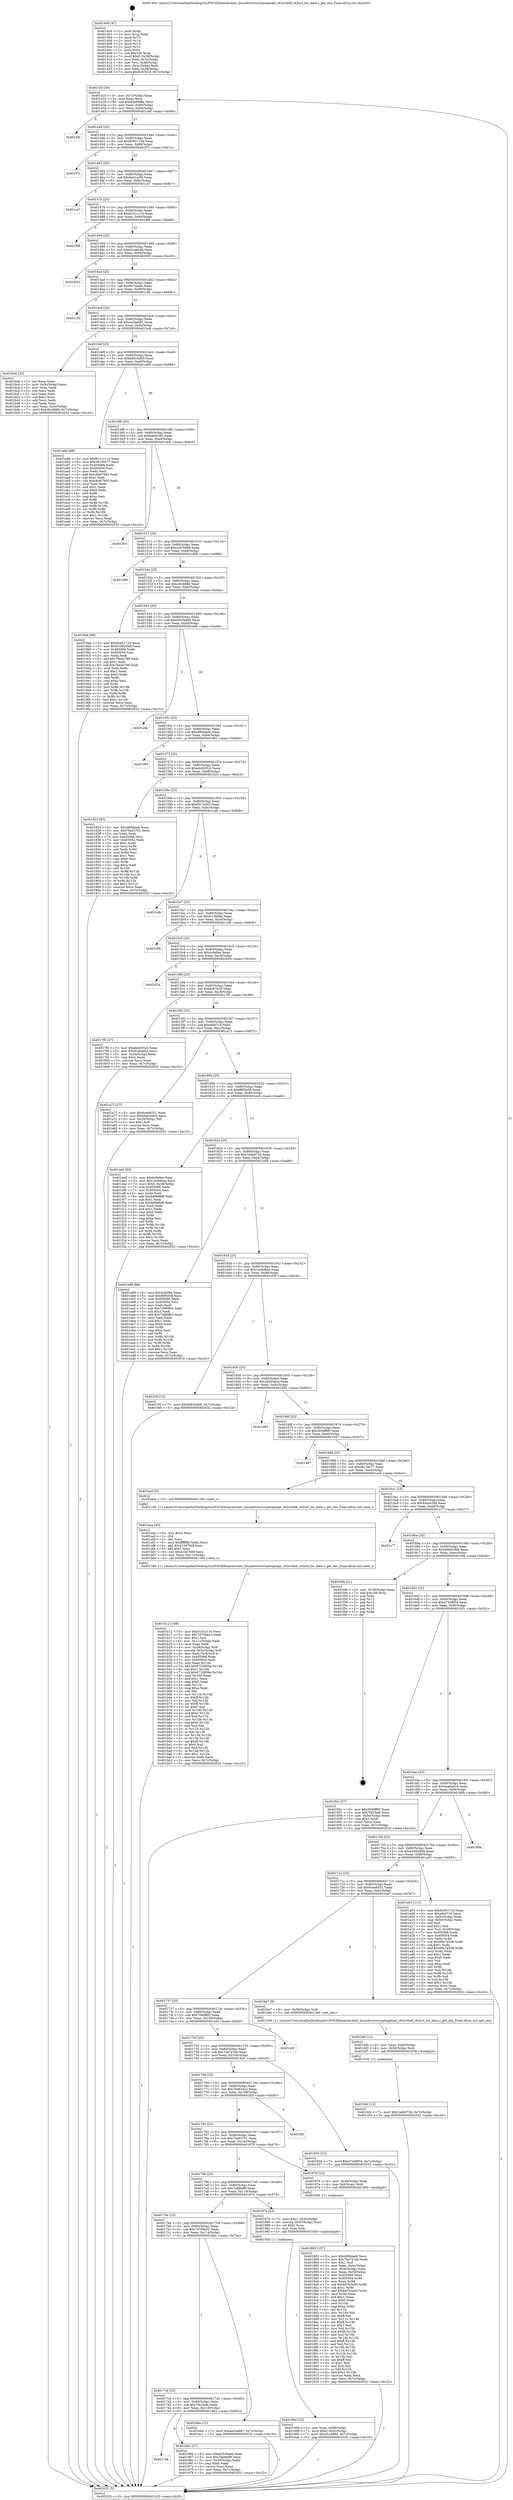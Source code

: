 digraph "0x401400" {
  label = "0x401400 (/mnt/c/Users/mathe/Desktop/tcc/POCII/binaries/extr_linuxdriverscryptoqatqat_c62xvfadf_c62xvf_hw_data.c_get_sku_Final-ollvm.out::main(0))"
  labelloc = "t"
  node[shape=record]

  Entry [label="",width=0.3,height=0.3,shape=circle,fillcolor=black,style=filled]
  "0x40142f" [label="{
     0x40142f [26]\l
     | [instrs]\l
     &nbsp;&nbsp;0x40142f \<+3\>: mov -0x7c(%rbp),%eax\l
     &nbsp;&nbsp;0x401432 \<+2\>: mov %eax,%ecx\l
     &nbsp;&nbsp;0x401434 \<+6\>: sub $0x82e9bf8a,%ecx\l
     &nbsp;&nbsp;0x40143a \<+3\>: mov %eax,-0x80(%rbp)\l
     &nbsp;&nbsp;0x40143d \<+6\>: mov %ecx,-0x84(%rbp)\l
     &nbsp;&nbsp;0x401443 \<+6\>: je 0000000000401d4f \<main+0x94f\>\l
  }"]
  "0x401d4f" [label="{
     0x401d4f\l
  }", style=dashed]
  "0x401449" [label="{
     0x401449 [25]\l
     | [instrs]\l
     &nbsp;&nbsp;0x401449 \<+5\>: jmp 000000000040144e \<main+0x4e\>\l
     &nbsp;&nbsp;0x40144e \<+3\>: mov -0x80(%rbp),%eax\l
     &nbsp;&nbsp;0x401451 \<+5\>: sub $0x8c951724,%eax\l
     &nbsp;&nbsp;0x401456 \<+6\>: mov %eax,-0x88(%rbp)\l
     &nbsp;&nbsp;0x40145c \<+6\>: je 0000000000401f7c \<main+0xb7c\>\l
  }"]
  Exit [label="",width=0.3,height=0.3,shape=circle,fillcolor=black,style=filled,peripheries=2]
  "0x401f7c" [label="{
     0x401f7c\l
  }", style=dashed]
  "0x401462" [label="{
     0x401462 [25]\l
     | [instrs]\l
     &nbsp;&nbsp;0x401462 \<+5\>: jmp 0000000000401467 \<main+0x67\>\l
     &nbsp;&nbsp;0x401467 \<+3\>: mov -0x80(%rbp),%eax\l
     &nbsp;&nbsp;0x40146a \<+5\>: sub $0x8eb1a3f4,%eax\l
     &nbsp;&nbsp;0x40146f \<+6\>: mov %eax,-0x8c(%rbp)\l
     &nbsp;&nbsp;0x401475 \<+6\>: je 0000000000401ce7 \<main+0x8e7\>\l
  }"]
  "0x401bfc" [label="{
     0x401bfc [12]\l
     | [instrs]\l
     &nbsp;&nbsp;0x401bfc \<+7\>: movl $0x1bdb972b,-0x7c(%rbp)\l
     &nbsp;&nbsp;0x401c03 \<+5\>: jmp 0000000000402032 \<main+0xc32\>\l
  }"]
  "0x401ce7" [label="{
     0x401ce7\l
  }", style=dashed]
  "0x40147b" [label="{
     0x40147b [25]\l
     | [instrs]\l
     &nbsp;&nbsp;0x40147b \<+5\>: jmp 0000000000401480 \<main+0x80\>\l
     &nbsp;&nbsp;0x401480 \<+3\>: mov -0x80(%rbp),%eax\l
     &nbsp;&nbsp;0x401483 \<+5\>: sub $0x9151c110,%eax\l
     &nbsp;&nbsp;0x401488 \<+6\>: mov %eax,-0x90(%rbp)\l
     &nbsp;&nbsp;0x40148e \<+6\>: je 0000000000401f88 \<main+0xb88\>\l
  }"]
  "0x401bf0" [label="{
     0x401bf0 [12]\l
     | [instrs]\l
     &nbsp;&nbsp;0x401bf0 \<+3\>: mov %eax,-0x60(%rbp)\l
     &nbsp;&nbsp;0x401bf3 \<+4\>: mov -0x58(%rbp),%rdi\l
     &nbsp;&nbsp;0x401bf7 \<+5\>: call 0000000000401030 \<free@plt\>\l
     | [calls]\l
     &nbsp;&nbsp;0x401030 \{1\} (unknown)\l
  }"]
  "0x401f88" [label="{
     0x401f88\l
  }", style=dashed]
  "0x401494" [label="{
     0x401494 [25]\l
     | [instrs]\l
     &nbsp;&nbsp;0x401494 \<+5\>: jmp 0000000000401499 \<main+0x99\>\l
     &nbsp;&nbsp;0x401499 \<+3\>: mov -0x80(%rbp),%eax\l
     &nbsp;&nbsp;0x40149c \<+5\>: sub $0x92cdabdd,%eax\l
     &nbsp;&nbsp;0x4014a1 \<+6\>: mov %eax,-0x94(%rbp)\l
     &nbsp;&nbsp;0x4014a7 \<+6\>: je 0000000000402003 \<main+0xc03\>\l
  }"]
  "0x401b12" [label="{
     0x401b12 [168]\l
     | [instrs]\l
     &nbsp;&nbsp;0x401b12 \<+5\>: mov $0x9151c110,%ecx\l
     &nbsp;&nbsp;0x401b17 \<+5\>: mov $0x7d709a22,%edx\l
     &nbsp;&nbsp;0x401b1c \<+3\>: mov $0x1,%sil\l
     &nbsp;&nbsp;0x401b1f \<+6\>: mov -0x11c(%rbp),%edi\l
     &nbsp;&nbsp;0x401b25 \<+3\>: imul %eax,%edi\l
     &nbsp;&nbsp;0x401b28 \<+4\>: mov -0x58(%rbp),%r8\l
     &nbsp;&nbsp;0x401b2c \<+4\>: movslq -0x5c(%rbp),%r9\l
     &nbsp;&nbsp;0x401b30 \<+4\>: mov %edi,(%r8,%r9,4)\l
     &nbsp;&nbsp;0x401b34 \<+7\>: mov 0x405068,%eax\l
     &nbsp;&nbsp;0x401b3b \<+7\>: mov 0x405054,%edi\l
     &nbsp;&nbsp;0x401b42 \<+3\>: mov %eax,%r10d\l
     &nbsp;&nbsp;0x401b45 \<+7\>: add $0x6720959a,%r10d\l
     &nbsp;&nbsp;0x401b4c \<+4\>: sub $0x1,%r10d\l
     &nbsp;&nbsp;0x401b50 \<+7\>: sub $0x6720959a,%r10d\l
     &nbsp;&nbsp;0x401b57 \<+4\>: imul %r10d,%eax\l
     &nbsp;&nbsp;0x401b5b \<+3\>: and $0x1,%eax\l
     &nbsp;&nbsp;0x401b5e \<+3\>: cmp $0x0,%eax\l
     &nbsp;&nbsp;0x401b61 \<+4\>: sete %r11b\l
     &nbsp;&nbsp;0x401b65 \<+3\>: cmp $0xa,%edi\l
     &nbsp;&nbsp;0x401b68 \<+3\>: setl %bl\l
     &nbsp;&nbsp;0x401b6b \<+3\>: mov %r11b,%r14b\l
     &nbsp;&nbsp;0x401b6e \<+4\>: xor $0xff,%r14b\l
     &nbsp;&nbsp;0x401b72 \<+3\>: mov %bl,%r15b\l
     &nbsp;&nbsp;0x401b75 \<+4\>: xor $0xff,%r15b\l
     &nbsp;&nbsp;0x401b79 \<+4\>: xor $0x0,%sil\l
     &nbsp;&nbsp;0x401b7d \<+3\>: mov %r14b,%r12b\l
     &nbsp;&nbsp;0x401b80 \<+4\>: and $0x0,%r12b\l
     &nbsp;&nbsp;0x401b84 \<+3\>: and %sil,%r11b\l
     &nbsp;&nbsp;0x401b87 \<+3\>: mov %r15b,%r13b\l
     &nbsp;&nbsp;0x401b8a \<+4\>: and $0x0,%r13b\l
     &nbsp;&nbsp;0x401b8e \<+3\>: and %sil,%bl\l
     &nbsp;&nbsp;0x401b91 \<+3\>: or %r11b,%r12b\l
     &nbsp;&nbsp;0x401b94 \<+3\>: or %bl,%r13b\l
     &nbsp;&nbsp;0x401b97 \<+3\>: xor %r13b,%r12b\l
     &nbsp;&nbsp;0x401b9a \<+3\>: or %r15b,%r14b\l
     &nbsp;&nbsp;0x401b9d \<+4\>: xor $0xff,%r14b\l
     &nbsp;&nbsp;0x401ba1 \<+4\>: or $0x0,%sil\l
     &nbsp;&nbsp;0x401ba5 \<+3\>: and %sil,%r14b\l
     &nbsp;&nbsp;0x401ba8 \<+3\>: or %r14b,%r12b\l
     &nbsp;&nbsp;0x401bab \<+4\>: test $0x1,%r12b\l
     &nbsp;&nbsp;0x401baf \<+3\>: cmovne %edx,%ecx\l
     &nbsp;&nbsp;0x401bb2 \<+3\>: mov %ecx,-0x7c(%rbp)\l
     &nbsp;&nbsp;0x401bb5 \<+5\>: jmp 0000000000402032 \<main+0xc32\>\l
  }"]
  "0x402003" [label="{
     0x402003\l
  }", style=dashed]
  "0x4014ad" [label="{
     0x4014ad [25]\l
     | [instrs]\l
     &nbsp;&nbsp;0x4014ad \<+5\>: jmp 00000000004014b2 \<main+0xb2\>\l
     &nbsp;&nbsp;0x4014b2 \<+3\>: mov -0x80(%rbp),%eax\l
     &nbsp;&nbsp;0x4014b5 \<+5\>: sub $0x9c7ceadc,%eax\l
     &nbsp;&nbsp;0x4014ba \<+6\>: mov %eax,-0x98(%rbp)\l
     &nbsp;&nbsp;0x4014c0 \<+6\>: je 0000000000401c5b \<main+0x85b\>\l
  }"]
  "0x401aea" [label="{
     0x401aea [40]\l
     | [instrs]\l
     &nbsp;&nbsp;0x401aea \<+5\>: mov $0x2,%ecx\l
     &nbsp;&nbsp;0x401aef \<+1\>: cltd\l
     &nbsp;&nbsp;0x401af0 \<+2\>: idiv %ecx\l
     &nbsp;&nbsp;0x401af2 \<+6\>: imul $0xfffffffe,%edx,%ecx\l
     &nbsp;&nbsp;0x401af8 \<+6\>: add $0x410d7b0f,%ecx\l
     &nbsp;&nbsp;0x401afe \<+3\>: add $0x1,%ecx\l
     &nbsp;&nbsp;0x401b01 \<+6\>: sub $0x410d7b0f,%ecx\l
     &nbsp;&nbsp;0x401b07 \<+6\>: mov %ecx,-0x11c(%rbp)\l
     &nbsp;&nbsp;0x401b0d \<+5\>: call 0000000000401160 \<next_i\>\l
     | [calls]\l
     &nbsp;&nbsp;0x401160 \{1\} (/mnt/c/Users/mathe/Desktop/tcc/POCII/binaries/extr_linuxdriverscryptoqatqat_c62xvfadf_c62xvf_hw_data.c_get_sku_Final-ollvm.out::next_i)\l
  }"]
  "0x401c5b" [label="{
     0x401c5b\l
  }", style=dashed]
  "0x4014c6" [label="{
     0x4014c6 [25]\l
     | [instrs]\l
     &nbsp;&nbsp;0x4014c6 \<+5\>: jmp 00000000004014cb \<main+0xcb\>\l
     &nbsp;&nbsp;0x4014cb \<+3\>: mov -0x80(%rbp),%eax\l
     &nbsp;&nbsp;0x4014ce \<+5\>: sub $0xaa2ea681,%eax\l
     &nbsp;&nbsp;0x4014d3 \<+6\>: mov %eax,-0x9c(%rbp)\l
     &nbsp;&nbsp;0x4014d9 \<+6\>: je 0000000000401bc6 \<main+0x7c6\>\l
  }"]
  "0x401994" [label="{
     0x401994 [23]\l
     | [instrs]\l
     &nbsp;&nbsp;0x401994 \<+4\>: mov %rax,-0x58(%rbp)\l
     &nbsp;&nbsp;0x401998 \<+7\>: movl $0x0,-0x5c(%rbp)\l
     &nbsp;&nbsp;0x40199f \<+7\>: movl $0xcfcc488d,-0x7c(%rbp)\l
     &nbsp;&nbsp;0x4019a6 \<+5\>: jmp 0000000000402032 \<main+0xc32\>\l
  }"]
  "0x401bc6" [label="{
     0x401bc6 [33]\l
     | [instrs]\l
     &nbsp;&nbsp;0x401bc6 \<+2\>: xor %eax,%eax\l
     &nbsp;&nbsp;0x401bc8 \<+3\>: mov -0x5c(%rbp),%ecx\l
     &nbsp;&nbsp;0x401bcb \<+2\>: mov %eax,%edx\l
     &nbsp;&nbsp;0x401bcd \<+2\>: sub %ecx,%edx\l
     &nbsp;&nbsp;0x401bcf \<+2\>: mov %eax,%ecx\l
     &nbsp;&nbsp;0x401bd1 \<+3\>: sub $0x1,%ecx\l
     &nbsp;&nbsp;0x401bd4 \<+2\>: add %ecx,%edx\l
     &nbsp;&nbsp;0x401bd6 \<+2\>: sub %edx,%eax\l
     &nbsp;&nbsp;0x401bd8 \<+3\>: mov %eax,-0x5c(%rbp)\l
     &nbsp;&nbsp;0x401bdb \<+7\>: movl $0xcfcc488d,-0x7c(%rbp)\l
     &nbsp;&nbsp;0x401be2 \<+5\>: jmp 0000000000402032 \<main+0xc32\>\l
  }"]
  "0x4014df" [label="{
     0x4014df [25]\l
     | [instrs]\l
     &nbsp;&nbsp;0x4014df \<+5\>: jmp 00000000004014e4 \<main+0xe4\>\l
     &nbsp;&nbsp;0x4014e4 \<+3\>: mov -0x80(%rbp),%eax\l
     &nbsp;&nbsp;0x4014e7 \<+5\>: sub $0xb6d16d03,%eax\l
     &nbsp;&nbsp;0x4014ec \<+6\>: mov %eax,-0xa0(%rbp)\l
     &nbsp;&nbsp;0x4014f2 \<+6\>: je 0000000000401a8d \<main+0x68d\>\l
  }"]
  "0x4017e6" [label="{
     0x4017e6\l
  }", style=dashed]
  "0x401a8d" [label="{
     0x401a8d [88]\l
     | [instrs]\l
     &nbsp;&nbsp;0x401a8d \<+5\>: mov $0x9151c110,%eax\l
     &nbsp;&nbsp;0x401a92 \<+5\>: mov $0x36156c77,%ecx\l
     &nbsp;&nbsp;0x401a97 \<+7\>: mov 0x405068,%edx\l
     &nbsp;&nbsp;0x401a9e \<+7\>: mov 0x405054,%esi\l
     &nbsp;&nbsp;0x401aa5 \<+2\>: mov %edx,%edi\l
     &nbsp;&nbsp;0x401aa7 \<+6\>: add $0xc6467683,%edi\l
     &nbsp;&nbsp;0x401aad \<+3\>: sub $0x1,%edi\l
     &nbsp;&nbsp;0x401ab0 \<+6\>: sub $0xc6467683,%edi\l
     &nbsp;&nbsp;0x401ab6 \<+3\>: imul %edi,%edx\l
     &nbsp;&nbsp;0x401ab9 \<+3\>: and $0x1,%edx\l
     &nbsp;&nbsp;0x401abc \<+3\>: cmp $0x0,%edx\l
     &nbsp;&nbsp;0x401abf \<+4\>: sete %r8b\l
     &nbsp;&nbsp;0x401ac3 \<+3\>: cmp $0xa,%esi\l
     &nbsp;&nbsp;0x401ac6 \<+4\>: setl %r9b\l
     &nbsp;&nbsp;0x401aca \<+3\>: mov %r8b,%r10b\l
     &nbsp;&nbsp;0x401acd \<+3\>: and %r9b,%r10b\l
     &nbsp;&nbsp;0x401ad0 \<+3\>: xor %r9b,%r8b\l
     &nbsp;&nbsp;0x401ad3 \<+3\>: or %r8b,%r10b\l
     &nbsp;&nbsp;0x401ad6 \<+4\>: test $0x1,%r10b\l
     &nbsp;&nbsp;0x401ada \<+3\>: cmovne %ecx,%eax\l
     &nbsp;&nbsp;0x401add \<+3\>: mov %eax,-0x7c(%rbp)\l
     &nbsp;&nbsp;0x401ae0 \<+5\>: jmp 0000000000402032 \<main+0xc32\>\l
  }"]
  "0x4014f8" [label="{
     0x4014f8 [25]\l
     | [instrs]\l
     &nbsp;&nbsp;0x4014f8 \<+5\>: jmp 00000000004014fd \<main+0xfd\>\l
     &nbsp;&nbsp;0x4014fd \<+3\>: mov -0x80(%rbp),%eax\l
     &nbsp;&nbsp;0x401500 \<+5\>: sub $0xba05c3f2,%eax\l
     &nbsp;&nbsp;0x401505 \<+6\>: mov %eax,-0xa4(%rbp)\l
     &nbsp;&nbsp;0x40150b \<+6\>: je 0000000000401dc0 \<main+0x9c0\>\l
  }"]
  "0x401962" [label="{
     0x401962 [27]\l
     | [instrs]\l
     &nbsp;&nbsp;0x401962 \<+5\>: mov $0xd3539a9d,%eax\l
     &nbsp;&nbsp;0x401967 \<+5\>: mov $0x7bfdbdf9,%ecx\l
     &nbsp;&nbsp;0x40196c \<+3\>: mov -0x30(%rbp),%edx\l
     &nbsp;&nbsp;0x40196f \<+3\>: cmp $0x0,%edx\l
     &nbsp;&nbsp;0x401972 \<+3\>: cmove %ecx,%eax\l
     &nbsp;&nbsp;0x401975 \<+3\>: mov %eax,-0x7c(%rbp)\l
     &nbsp;&nbsp;0x401978 \<+5\>: jmp 0000000000402032 \<main+0xc32\>\l
  }"]
  "0x401dc0" [label="{
     0x401dc0\l
  }", style=dashed]
  "0x401511" [label="{
     0x401511 [25]\l
     | [instrs]\l
     &nbsp;&nbsp;0x401511 \<+5\>: jmp 0000000000401516 \<main+0x116\>\l
     &nbsp;&nbsp;0x401516 \<+3\>: mov -0x80(%rbp),%eax\l
     &nbsp;&nbsp;0x401519 \<+5\>: sub $0xccd7b0b9,%eax\l
     &nbsp;&nbsp;0x40151e \<+6\>: mov %eax,-0xa8(%rbp)\l
     &nbsp;&nbsp;0x401524 \<+6\>: je 0000000000401d68 \<main+0x968\>\l
  }"]
  "0x4017cd" [label="{
     0x4017cd [25]\l
     | [instrs]\l
     &nbsp;&nbsp;0x4017cd \<+5\>: jmp 00000000004017d2 \<main+0x3d2\>\l
     &nbsp;&nbsp;0x4017d2 \<+3\>: mov -0x80(%rbp),%eax\l
     &nbsp;&nbsp;0x4017d5 \<+5\>: sub $0x7f423afe,%eax\l
     &nbsp;&nbsp;0x4017da \<+6\>: mov %eax,-0x118(%rbp)\l
     &nbsp;&nbsp;0x4017e0 \<+6\>: je 0000000000401962 \<main+0x562\>\l
  }"]
  "0x401d68" [label="{
     0x401d68\l
  }", style=dashed]
  "0x40152a" [label="{
     0x40152a [25]\l
     | [instrs]\l
     &nbsp;&nbsp;0x40152a \<+5\>: jmp 000000000040152f \<main+0x12f\>\l
     &nbsp;&nbsp;0x40152f \<+3\>: mov -0x80(%rbp),%eax\l
     &nbsp;&nbsp;0x401532 \<+5\>: sub $0xcfcc488d,%eax\l
     &nbsp;&nbsp;0x401537 \<+6\>: mov %eax,-0xac(%rbp)\l
     &nbsp;&nbsp;0x40153d \<+6\>: je 00000000004019ab \<main+0x5ab\>\l
  }"]
  "0x401bba" [label="{
     0x401bba [12]\l
     | [instrs]\l
     &nbsp;&nbsp;0x401bba \<+7\>: movl $0xaa2ea681,-0x7c(%rbp)\l
     &nbsp;&nbsp;0x401bc1 \<+5\>: jmp 0000000000402032 \<main+0xc32\>\l
  }"]
  "0x4019ab" [label="{
     0x4019ab [88]\l
     | [instrs]\l
     &nbsp;&nbsp;0x4019ab \<+5\>: mov $0x8c951724,%eax\l
     &nbsp;&nbsp;0x4019b0 \<+5\>: mov $0x61992949,%ecx\l
     &nbsp;&nbsp;0x4019b5 \<+7\>: mov 0x405068,%edx\l
     &nbsp;&nbsp;0x4019bc \<+7\>: mov 0x405054,%esi\l
     &nbsp;&nbsp;0x4019c3 \<+2\>: mov %edx,%edi\l
     &nbsp;&nbsp;0x4019c5 \<+6\>: add $0x78eab788,%edi\l
     &nbsp;&nbsp;0x4019cb \<+3\>: sub $0x1,%edi\l
     &nbsp;&nbsp;0x4019ce \<+6\>: sub $0x78eab788,%edi\l
     &nbsp;&nbsp;0x4019d4 \<+3\>: imul %edi,%edx\l
     &nbsp;&nbsp;0x4019d7 \<+3\>: and $0x1,%edx\l
     &nbsp;&nbsp;0x4019da \<+3\>: cmp $0x0,%edx\l
     &nbsp;&nbsp;0x4019dd \<+4\>: sete %r8b\l
     &nbsp;&nbsp;0x4019e1 \<+3\>: cmp $0xa,%esi\l
     &nbsp;&nbsp;0x4019e4 \<+4\>: setl %r9b\l
     &nbsp;&nbsp;0x4019e8 \<+3\>: mov %r8b,%r10b\l
     &nbsp;&nbsp;0x4019eb \<+3\>: and %r9b,%r10b\l
     &nbsp;&nbsp;0x4019ee \<+3\>: xor %r9b,%r8b\l
     &nbsp;&nbsp;0x4019f1 \<+3\>: or %r8b,%r10b\l
     &nbsp;&nbsp;0x4019f4 \<+4\>: test $0x1,%r10b\l
     &nbsp;&nbsp;0x4019f8 \<+3\>: cmovne %ecx,%eax\l
     &nbsp;&nbsp;0x4019fb \<+3\>: mov %eax,-0x7c(%rbp)\l
     &nbsp;&nbsp;0x4019fe \<+5\>: jmp 0000000000402032 \<main+0xc32\>\l
  }"]
  "0x401543" [label="{
     0x401543 [25]\l
     | [instrs]\l
     &nbsp;&nbsp;0x401543 \<+5\>: jmp 0000000000401548 \<main+0x148\>\l
     &nbsp;&nbsp;0x401548 \<+3\>: mov -0x80(%rbp),%eax\l
     &nbsp;&nbsp;0x40154b \<+5\>: sub $0xd3539a9d,%eax\l
     &nbsp;&nbsp;0x401550 \<+6\>: mov %eax,-0xb0(%rbp)\l
     &nbsp;&nbsp;0x401556 \<+6\>: je 0000000000401e6b \<main+0xa6b\>\l
  }"]
  "0x4017b4" [label="{
     0x4017b4 [25]\l
     | [instrs]\l
     &nbsp;&nbsp;0x4017b4 \<+5\>: jmp 00000000004017b9 \<main+0x3b9\>\l
     &nbsp;&nbsp;0x4017b9 \<+3\>: mov -0x80(%rbp),%eax\l
     &nbsp;&nbsp;0x4017bc \<+5\>: sub $0x7d709a22,%eax\l
     &nbsp;&nbsp;0x4017c1 \<+6\>: mov %eax,-0x114(%rbp)\l
     &nbsp;&nbsp;0x4017c7 \<+6\>: je 0000000000401bba \<main+0x7ba\>\l
  }"]
  "0x401e6b" [label="{
     0x401e6b\l
  }", style=dashed]
  "0x40155c" [label="{
     0x40155c [25]\l
     | [instrs]\l
     &nbsp;&nbsp;0x40155c \<+5\>: jmp 0000000000401561 \<main+0x161\>\l
     &nbsp;&nbsp;0x401561 \<+3\>: mov -0x80(%rbp),%eax\l
     &nbsp;&nbsp;0x401564 \<+5\>: sub $0xd9f4dee6,%eax\l
     &nbsp;&nbsp;0x401569 \<+6\>: mov %eax,-0xb4(%rbp)\l
     &nbsp;&nbsp;0x40156f \<+6\>: je 0000000000401f60 \<main+0xb60\>\l
  }"]
  "0x40197d" [label="{
     0x40197d [23]\l
     | [instrs]\l
     &nbsp;&nbsp;0x40197d \<+7\>: movl $0x1,-0x50(%rbp)\l
     &nbsp;&nbsp;0x401984 \<+4\>: movslq -0x50(%rbp),%rax\l
     &nbsp;&nbsp;0x401988 \<+4\>: shl $0x2,%rax\l
     &nbsp;&nbsp;0x40198c \<+3\>: mov %rax,%rdi\l
     &nbsp;&nbsp;0x40198f \<+5\>: call 0000000000401050 \<malloc@plt\>\l
     | [calls]\l
     &nbsp;&nbsp;0x401050 \{1\} (unknown)\l
  }"]
  "0x401f60" [label="{
     0x401f60\l
  }", style=dashed]
  "0x401575" [label="{
     0x401575 [25]\l
     | [instrs]\l
     &nbsp;&nbsp;0x401575 \<+5\>: jmp 000000000040157a \<main+0x17a\>\l
     &nbsp;&nbsp;0x40157a \<+3\>: mov -0x80(%rbp),%eax\l
     &nbsp;&nbsp;0x40157d \<+5\>: sub $0xeb45052c,%eax\l
     &nbsp;&nbsp;0x401582 \<+6\>: mov %eax,-0xb8(%rbp)\l
     &nbsp;&nbsp;0x401588 \<+6\>: je 0000000000401823 \<main+0x423\>\l
  }"]
  "0x401883" [label="{
     0x401883 [157]\l
     | [instrs]\l
     &nbsp;&nbsp;0x401883 \<+5\>: mov $0xd9f4dee6,%ecx\l
     &nbsp;&nbsp;0x401888 \<+5\>: mov $0x70a747eb,%edx\l
     &nbsp;&nbsp;0x40188d \<+3\>: mov $0x1,%sil\l
     &nbsp;&nbsp;0x401890 \<+3\>: mov %eax,-0x4c(%rbp)\l
     &nbsp;&nbsp;0x401893 \<+3\>: mov -0x4c(%rbp),%eax\l
     &nbsp;&nbsp;0x401896 \<+3\>: mov %eax,-0x30(%rbp)\l
     &nbsp;&nbsp;0x401899 \<+7\>: mov 0x405068,%eax\l
     &nbsp;&nbsp;0x4018a0 \<+8\>: mov 0x405054,%r8d\l
     &nbsp;&nbsp;0x4018a8 \<+3\>: mov %eax,%r9d\l
     &nbsp;&nbsp;0x4018ab \<+7\>: sub $0xb9763a50,%r9d\l
     &nbsp;&nbsp;0x4018b2 \<+4\>: sub $0x1,%r9d\l
     &nbsp;&nbsp;0x4018b6 \<+7\>: add $0xb9763a50,%r9d\l
     &nbsp;&nbsp;0x4018bd \<+4\>: imul %r9d,%eax\l
     &nbsp;&nbsp;0x4018c1 \<+3\>: and $0x1,%eax\l
     &nbsp;&nbsp;0x4018c4 \<+3\>: cmp $0x0,%eax\l
     &nbsp;&nbsp;0x4018c7 \<+4\>: sete %r10b\l
     &nbsp;&nbsp;0x4018cb \<+4\>: cmp $0xa,%r8d\l
     &nbsp;&nbsp;0x4018cf \<+4\>: setl %r11b\l
     &nbsp;&nbsp;0x4018d3 \<+3\>: mov %r10b,%bl\l
     &nbsp;&nbsp;0x4018d6 \<+3\>: xor $0xff,%bl\l
     &nbsp;&nbsp;0x4018d9 \<+3\>: mov %r11b,%r14b\l
     &nbsp;&nbsp;0x4018dc \<+4\>: xor $0xff,%r14b\l
     &nbsp;&nbsp;0x4018e0 \<+4\>: xor $0x1,%sil\l
     &nbsp;&nbsp;0x4018e4 \<+3\>: mov %bl,%r15b\l
     &nbsp;&nbsp;0x4018e7 \<+4\>: and $0xff,%r15b\l
     &nbsp;&nbsp;0x4018eb \<+3\>: and %sil,%r10b\l
     &nbsp;&nbsp;0x4018ee \<+3\>: mov %r14b,%r12b\l
     &nbsp;&nbsp;0x4018f1 \<+4\>: and $0xff,%r12b\l
     &nbsp;&nbsp;0x4018f5 \<+3\>: and %sil,%r11b\l
     &nbsp;&nbsp;0x4018f8 \<+3\>: or %r10b,%r15b\l
     &nbsp;&nbsp;0x4018fb \<+3\>: or %r11b,%r12b\l
     &nbsp;&nbsp;0x4018fe \<+3\>: xor %r12b,%r15b\l
     &nbsp;&nbsp;0x401901 \<+3\>: or %r14b,%bl\l
     &nbsp;&nbsp;0x401904 \<+3\>: xor $0xff,%bl\l
     &nbsp;&nbsp;0x401907 \<+4\>: or $0x1,%sil\l
     &nbsp;&nbsp;0x40190b \<+3\>: and %sil,%bl\l
     &nbsp;&nbsp;0x40190e \<+3\>: or %bl,%r15b\l
     &nbsp;&nbsp;0x401911 \<+4\>: test $0x1,%r15b\l
     &nbsp;&nbsp;0x401915 \<+3\>: cmovne %edx,%ecx\l
     &nbsp;&nbsp;0x401918 \<+3\>: mov %ecx,-0x7c(%rbp)\l
     &nbsp;&nbsp;0x40191b \<+5\>: jmp 0000000000402032 \<main+0xc32\>\l
  }"]
  "0x401823" [label="{
     0x401823 [83]\l
     | [instrs]\l
     &nbsp;&nbsp;0x401823 \<+5\>: mov $0xd9f4dee6,%eax\l
     &nbsp;&nbsp;0x401828 \<+5\>: mov $0x75a93701,%ecx\l
     &nbsp;&nbsp;0x40182d \<+2\>: xor %edx,%edx\l
     &nbsp;&nbsp;0x40182f \<+7\>: mov 0x405068,%esi\l
     &nbsp;&nbsp;0x401836 \<+7\>: mov 0x405054,%edi\l
     &nbsp;&nbsp;0x40183d \<+3\>: sub $0x1,%edx\l
     &nbsp;&nbsp;0x401840 \<+3\>: mov %esi,%r8d\l
     &nbsp;&nbsp;0x401843 \<+3\>: add %edx,%r8d\l
     &nbsp;&nbsp;0x401846 \<+4\>: imul %r8d,%esi\l
     &nbsp;&nbsp;0x40184a \<+3\>: and $0x1,%esi\l
     &nbsp;&nbsp;0x40184d \<+3\>: cmp $0x0,%esi\l
     &nbsp;&nbsp;0x401850 \<+4\>: sete %r9b\l
     &nbsp;&nbsp;0x401854 \<+3\>: cmp $0xa,%edi\l
     &nbsp;&nbsp;0x401857 \<+4\>: setl %r10b\l
     &nbsp;&nbsp;0x40185b \<+3\>: mov %r9b,%r11b\l
     &nbsp;&nbsp;0x40185e \<+3\>: and %r10b,%r11b\l
     &nbsp;&nbsp;0x401861 \<+3\>: xor %r10b,%r9b\l
     &nbsp;&nbsp;0x401864 \<+3\>: or %r9b,%r11b\l
     &nbsp;&nbsp;0x401867 \<+4\>: test $0x1,%r11b\l
     &nbsp;&nbsp;0x40186b \<+3\>: cmovne %ecx,%eax\l
     &nbsp;&nbsp;0x40186e \<+3\>: mov %eax,-0x7c(%rbp)\l
     &nbsp;&nbsp;0x401871 \<+5\>: jmp 0000000000402032 \<main+0xc32\>\l
  }"]
  "0x40158e" [label="{
     0x40158e [25]\l
     | [instrs]\l
     &nbsp;&nbsp;0x40158e \<+5\>: jmp 0000000000401593 \<main+0x193\>\l
     &nbsp;&nbsp;0x401593 \<+3\>: mov -0x80(%rbp),%eax\l
     &nbsp;&nbsp;0x401596 \<+5\>: sub $0xf3c7a443,%eax\l
     &nbsp;&nbsp;0x40159b \<+6\>: mov %eax,-0xbc(%rbp)\l
     &nbsp;&nbsp;0x4015a1 \<+6\>: je 0000000000401cdb \<main+0x8db\>\l
  }"]
  "0x40179b" [label="{
     0x40179b [25]\l
     | [instrs]\l
     &nbsp;&nbsp;0x40179b \<+5\>: jmp 00000000004017a0 \<main+0x3a0\>\l
     &nbsp;&nbsp;0x4017a0 \<+3\>: mov -0x80(%rbp),%eax\l
     &nbsp;&nbsp;0x4017a3 \<+5\>: sub $0x7bfdbdf9,%eax\l
     &nbsp;&nbsp;0x4017a8 \<+6\>: mov %eax,-0x110(%rbp)\l
     &nbsp;&nbsp;0x4017ae \<+6\>: je 000000000040197d \<main+0x57d\>\l
  }"]
  "0x401cdb" [label="{
     0x401cdb\l
  }", style=dashed]
  "0x4015a7" [label="{
     0x4015a7 [25]\l
     | [instrs]\l
     &nbsp;&nbsp;0x4015a7 \<+5\>: jmp 00000000004015ac \<main+0x1ac\>\l
     &nbsp;&nbsp;0x4015ac \<+3\>: mov -0x80(%rbp),%eax\l
     &nbsp;&nbsp;0x4015af \<+5\>: sub $0xfc136dba,%eax\l
     &nbsp;&nbsp;0x4015b4 \<+6\>: mov %eax,-0xc0(%rbp)\l
     &nbsp;&nbsp;0x4015ba \<+6\>: je 0000000000401c08 \<main+0x808\>\l
  }"]
  "0x401876" [label="{
     0x401876 [13]\l
     | [instrs]\l
     &nbsp;&nbsp;0x401876 \<+4\>: mov -0x48(%rbp),%rax\l
     &nbsp;&nbsp;0x40187a \<+4\>: mov 0x8(%rax),%rdi\l
     &nbsp;&nbsp;0x40187e \<+5\>: call 0000000000401060 \<atoi@plt\>\l
     | [calls]\l
     &nbsp;&nbsp;0x401060 \{1\} (unknown)\l
  }"]
  "0x401c08" [label="{
     0x401c08\l
  }", style=dashed]
  "0x4015c0" [label="{
     0x4015c0 [25]\l
     | [instrs]\l
     &nbsp;&nbsp;0x4015c0 \<+5\>: jmp 00000000004015c5 \<main+0x1c5\>\l
     &nbsp;&nbsp;0x4015c5 \<+3\>: mov -0x80(%rbp),%eax\l
     &nbsp;&nbsp;0x4015c8 \<+5\>: sub $0x4cfe0be,%eax\l
     &nbsp;&nbsp;0x4015cd \<+6\>: mov %eax,-0xc4(%rbp)\l
     &nbsp;&nbsp;0x4015d3 \<+6\>: je 0000000000402024 \<main+0xc24\>\l
  }"]
  "0x401782" [label="{
     0x401782 [25]\l
     | [instrs]\l
     &nbsp;&nbsp;0x401782 \<+5\>: jmp 0000000000401787 \<main+0x387\>\l
     &nbsp;&nbsp;0x401787 \<+3\>: mov -0x80(%rbp),%eax\l
     &nbsp;&nbsp;0x40178a \<+5\>: sub $0x75a93701,%eax\l
     &nbsp;&nbsp;0x40178f \<+6\>: mov %eax,-0x10c(%rbp)\l
     &nbsp;&nbsp;0x401795 \<+6\>: je 0000000000401876 \<main+0x476\>\l
  }"]
  "0x402024" [label="{
     0x402024\l
  }", style=dashed]
  "0x4015d9" [label="{
     0x4015d9 [25]\l
     | [instrs]\l
     &nbsp;&nbsp;0x4015d9 \<+5\>: jmp 00000000004015de \<main+0x1de\>\l
     &nbsp;&nbsp;0x4015de \<+3\>: mov -0x80(%rbp),%eax\l
     &nbsp;&nbsp;0x4015e1 \<+5\>: sub $0x6c87b19,%eax\l
     &nbsp;&nbsp;0x4015e6 \<+6\>: mov %eax,-0xc8(%rbp)\l
     &nbsp;&nbsp;0x4015ec \<+6\>: je 00000000004017f0 \<main+0x3f0\>\l
  }"]
  "0x401fd5" [label="{
     0x401fd5\l
  }", style=dashed]
  "0x4017f0" [label="{
     0x4017f0 [27]\l
     | [instrs]\l
     &nbsp;&nbsp;0x4017f0 \<+5\>: mov $0xeb45052c,%eax\l
     &nbsp;&nbsp;0x4017f5 \<+5\>: mov $0x4ca0ad16,%ecx\l
     &nbsp;&nbsp;0x4017fa \<+3\>: mov -0x34(%rbp),%edx\l
     &nbsp;&nbsp;0x4017fd \<+3\>: cmp $0x2,%edx\l
     &nbsp;&nbsp;0x401800 \<+3\>: cmovne %ecx,%eax\l
     &nbsp;&nbsp;0x401803 \<+3\>: mov %eax,-0x7c(%rbp)\l
     &nbsp;&nbsp;0x401806 \<+5\>: jmp 0000000000402032 \<main+0xc32\>\l
  }"]
  "0x4015f2" [label="{
     0x4015f2 [25]\l
     | [instrs]\l
     &nbsp;&nbsp;0x4015f2 \<+5\>: jmp 00000000004015f7 \<main+0x1f7\>\l
     &nbsp;&nbsp;0x4015f7 \<+3\>: mov -0x80(%rbp),%eax\l
     &nbsp;&nbsp;0x4015fa \<+5\>: sub $0xefe6718,%eax\l
     &nbsp;&nbsp;0x4015ff \<+6\>: mov %eax,-0xcc(%rbp)\l
     &nbsp;&nbsp;0x401605 \<+6\>: je 0000000000401a72 \<main+0x672\>\l
  }"]
  "0x402032" [label="{
     0x402032 [5]\l
     | [instrs]\l
     &nbsp;&nbsp;0x402032 \<+5\>: jmp 000000000040142f \<main+0x2f\>\l
  }"]
  "0x401400" [label="{
     0x401400 [47]\l
     | [instrs]\l
     &nbsp;&nbsp;0x401400 \<+1\>: push %rbp\l
     &nbsp;&nbsp;0x401401 \<+3\>: mov %rsp,%rbp\l
     &nbsp;&nbsp;0x401404 \<+2\>: push %r15\l
     &nbsp;&nbsp;0x401406 \<+2\>: push %r14\l
     &nbsp;&nbsp;0x401408 \<+2\>: push %r13\l
     &nbsp;&nbsp;0x40140a \<+2\>: push %r12\l
     &nbsp;&nbsp;0x40140c \<+1\>: push %rbx\l
     &nbsp;&nbsp;0x40140d \<+7\>: sub $0x108,%rsp\l
     &nbsp;&nbsp;0x401414 \<+7\>: movl $0x0,-0x38(%rbp)\l
     &nbsp;&nbsp;0x40141b \<+3\>: mov %edi,-0x3c(%rbp)\l
     &nbsp;&nbsp;0x40141e \<+4\>: mov %rsi,-0x48(%rbp)\l
     &nbsp;&nbsp;0x401422 \<+3\>: mov -0x3c(%rbp),%edi\l
     &nbsp;&nbsp;0x401425 \<+3\>: mov %edi,-0x34(%rbp)\l
     &nbsp;&nbsp;0x401428 \<+7\>: movl $0x6c87b19,-0x7c(%rbp)\l
  }"]
  "0x401769" [label="{
     0x401769 [25]\l
     | [instrs]\l
     &nbsp;&nbsp;0x401769 \<+5\>: jmp 000000000040176e \<main+0x36e\>\l
     &nbsp;&nbsp;0x40176e \<+3\>: mov -0x80(%rbp),%eax\l
     &nbsp;&nbsp;0x401771 \<+5\>: sub $0x70d624c2,%eax\l
     &nbsp;&nbsp;0x401776 \<+6\>: mov %eax,-0x108(%rbp)\l
     &nbsp;&nbsp;0x40177c \<+6\>: je 0000000000401fd5 \<main+0xbd5\>\l
  }"]
  "0x401a72" [label="{
     0x401a72 [27]\l
     | [instrs]\l
     &nbsp;&nbsp;0x401a72 \<+5\>: mov $0x6ceeb551,%eax\l
     &nbsp;&nbsp;0x401a77 \<+5\>: mov $0xb6d16d03,%ecx\l
     &nbsp;&nbsp;0x401a7c \<+3\>: mov -0x29(%rbp),%dl\l
     &nbsp;&nbsp;0x401a7f \<+3\>: test $0x1,%dl\l
     &nbsp;&nbsp;0x401a82 \<+3\>: cmovne %ecx,%eax\l
     &nbsp;&nbsp;0x401a85 \<+3\>: mov %eax,-0x7c(%rbp)\l
     &nbsp;&nbsp;0x401a88 \<+5\>: jmp 0000000000402032 \<main+0xc32\>\l
  }"]
  "0x40160b" [label="{
     0x40160b [25]\l
     | [instrs]\l
     &nbsp;&nbsp;0x40160b \<+5\>: jmp 0000000000401610 \<main+0x210\>\l
     &nbsp;&nbsp;0x401610 \<+3\>: mov -0x80(%rbp),%eax\l
     &nbsp;&nbsp;0x401613 \<+5\>: sub $0xf895e58,%eax\l
     &nbsp;&nbsp;0x401618 \<+6\>: mov %eax,-0xd0(%rbp)\l
     &nbsp;&nbsp;0x40161e \<+6\>: je 0000000000401ee0 \<main+0xae0\>\l
  }"]
  "0x401920" [label="{
     0x401920 [12]\l
     | [instrs]\l
     &nbsp;&nbsp;0x401920 \<+7\>: movl $0x474d8f34,-0x7c(%rbp)\l
     &nbsp;&nbsp;0x401927 \<+5\>: jmp 0000000000402032 \<main+0xc32\>\l
  }"]
  "0x401ee0" [label="{
     0x401ee0 [95]\l
     | [instrs]\l
     &nbsp;&nbsp;0x401ee0 \<+5\>: mov $0x4cfe0be,%eax\l
     &nbsp;&nbsp;0x401ee5 \<+5\>: mov $0x1dc6d6ae,%ecx\l
     &nbsp;&nbsp;0x401eea \<+7\>: movl $0x0,-0x38(%rbp)\l
     &nbsp;&nbsp;0x401ef1 \<+7\>: mov 0x405068,%edx\l
     &nbsp;&nbsp;0x401ef8 \<+7\>: mov 0x405054,%esi\l
     &nbsp;&nbsp;0x401eff \<+2\>: mov %edx,%edi\l
     &nbsp;&nbsp;0x401f01 \<+6\>: add $0xb898f6f8,%edi\l
     &nbsp;&nbsp;0x401f07 \<+3\>: sub $0x1,%edi\l
     &nbsp;&nbsp;0x401f0a \<+6\>: sub $0xb898f6f8,%edi\l
     &nbsp;&nbsp;0x401f10 \<+3\>: imul %edi,%edx\l
     &nbsp;&nbsp;0x401f13 \<+3\>: and $0x1,%edx\l
     &nbsp;&nbsp;0x401f16 \<+3\>: cmp $0x0,%edx\l
     &nbsp;&nbsp;0x401f19 \<+4\>: sete %r8b\l
     &nbsp;&nbsp;0x401f1d \<+3\>: cmp $0xa,%esi\l
     &nbsp;&nbsp;0x401f20 \<+4\>: setl %r9b\l
     &nbsp;&nbsp;0x401f24 \<+3\>: mov %r8b,%r10b\l
     &nbsp;&nbsp;0x401f27 \<+3\>: and %r9b,%r10b\l
     &nbsp;&nbsp;0x401f2a \<+3\>: xor %r9b,%r8b\l
     &nbsp;&nbsp;0x401f2d \<+3\>: or %r8b,%r10b\l
     &nbsp;&nbsp;0x401f30 \<+4\>: test $0x1,%r10b\l
     &nbsp;&nbsp;0x401f34 \<+3\>: cmovne %ecx,%eax\l
     &nbsp;&nbsp;0x401f37 \<+3\>: mov %eax,-0x7c(%rbp)\l
     &nbsp;&nbsp;0x401f3a \<+5\>: jmp 0000000000402032 \<main+0xc32\>\l
  }"]
  "0x401624" [label="{
     0x401624 [25]\l
     | [instrs]\l
     &nbsp;&nbsp;0x401624 \<+5\>: jmp 0000000000401629 \<main+0x229\>\l
     &nbsp;&nbsp;0x401629 \<+3\>: mov -0x80(%rbp),%eax\l
     &nbsp;&nbsp;0x40162c \<+5\>: sub $0x1bdb972b,%eax\l
     &nbsp;&nbsp;0x401631 \<+6\>: mov %eax,-0xd4(%rbp)\l
     &nbsp;&nbsp;0x401637 \<+6\>: je 0000000000401e88 \<main+0xa88\>\l
  }"]
  "0x401750" [label="{
     0x401750 [25]\l
     | [instrs]\l
     &nbsp;&nbsp;0x401750 \<+5\>: jmp 0000000000401755 \<main+0x355\>\l
     &nbsp;&nbsp;0x401755 \<+3\>: mov -0x80(%rbp),%eax\l
     &nbsp;&nbsp;0x401758 \<+5\>: sub $0x70a747eb,%eax\l
     &nbsp;&nbsp;0x40175d \<+6\>: mov %eax,-0x104(%rbp)\l
     &nbsp;&nbsp;0x401763 \<+6\>: je 0000000000401920 \<main+0x520\>\l
  }"]
  "0x401e88" [label="{
     0x401e88 [88]\l
     | [instrs]\l
     &nbsp;&nbsp;0x401e88 \<+5\>: mov $0x4cfe0be,%eax\l
     &nbsp;&nbsp;0x401e8d \<+5\>: mov $0xf895e58,%ecx\l
     &nbsp;&nbsp;0x401e92 \<+7\>: mov 0x405068,%edx\l
     &nbsp;&nbsp;0x401e99 \<+7\>: mov 0x405054,%esi\l
     &nbsp;&nbsp;0x401ea0 \<+2\>: mov %edx,%edi\l
     &nbsp;&nbsp;0x401ea2 \<+6\>: sub $0x7c9f08b3,%edi\l
     &nbsp;&nbsp;0x401ea8 \<+3\>: sub $0x1,%edi\l
     &nbsp;&nbsp;0x401eab \<+6\>: add $0x7c9f08b3,%edi\l
     &nbsp;&nbsp;0x401eb1 \<+3\>: imul %edi,%edx\l
     &nbsp;&nbsp;0x401eb4 \<+3\>: and $0x1,%edx\l
     &nbsp;&nbsp;0x401eb7 \<+3\>: cmp $0x0,%edx\l
     &nbsp;&nbsp;0x401eba \<+4\>: sete %r8b\l
     &nbsp;&nbsp;0x401ebe \<+3\>: cmp $0xa,%esi\l
     &nbsp;&nbsp;0x401ec1 \<+4\>: setl %r9b\l
     &nbsp;&nbsp;0x401ec5 \<+3\>: mov %r8b,%r10b\l
     &nbsp;&nbsp;0x401ec8 \<+3\>: and %r9b,%r10b\l
     &nbsp;&nbsp;0x401ecb \<+3\>: xor %r9b,%r8b\l
     &nbsp;&nbsp;0x401ece \<+3\>: or %r8b,%r10b\l
     &nbsp;&nbsp;0x401ed1 \<+4\>: test $0x1,%r10b\l
     &nbsp;&nbsp;0x401ed5 \<+3\>: cmovne %ecx,%eax\l
     &nbsp;&nbsp;0x401ed8 \<+3\>: mov %eax,-0x7c(%rbp)\l
     &nbsp;&nbsp;0x401edb \<+5\>: jmp 0000000000402032 \<main+0xc32\>\l
  }"]
  "0x40163d" [label="{
     0x40163d [25]\l
     | [instrs]\l
     &nbsp;&nbsp;0x40163d \<+5\>: jmp 0000000000401642 \<main+0x242\>\l
     &nbsp;&nbsp;0x401642 \<+3\>: mov -0x80(%rbp),%eax\l
     &nbsp;&nbsp;0x401645 \<+5\>: sub $0x1dc6d6ae,%eax\l
     &nbsp;&nbsp;0x40164a \<+6\>: mov %eax,-0xd8(%rbp)\l
     &nbsp;&nbsp;0x401650 \<+6\>: je 0000000000401f3f \<main+0xb3f\>\l
  }"]
  "0x401e5f" [label="{
     0x401e5f\l
  }", style=dashed]
  "0x401f3f" [label="{
     0x401f3f [12]\l
     | [instrs]\l
     &nbsp;&nbsp;0x401f3f \<+7\>: movl $0x46842db6,-0x7c(%rbp)\l
     &nbsp;&nbsp;0x401f46 \<+5\>: jmp 0000000000402032 \<main+0xc32\>\l
  }"]
  "0x401656" [label="{
     0x401656 [25]\l
     | [instrs]\l
     &nbsp;&nbsp;0x401656 \<+5\>: jmp 000000000040165b \<main+0x25b\>\l
     &nbsp;&nbsp;0x40165b \<+3\>: mov -0x80(%rbp),%eax\l
     &nbsp;&nbsp;0x40165e \<+5\>: sub $0x2b565bce,%eax\l
     &nbsp;&nbsp;0x401663 \<+6\>: mov %eax,-0xdc(%rbp)\l
     &nbsp;&nbsp;0x401669 \<+6\>: je 0000000000401d02 \<main+0x902\>\l
  }"]
  "0x401737" [label="{
     0x401737 [25]\l
     | [instrs]\l
     &nbsp;&nbsp;0x401737 \<+5\>: jmp 000000000040173c \<main+0x33c\>\l
     &nbsp;&nbsp;0x40173c \<+3\>: mov -0x80(%rbp),%eax\l
     &nbsp;&nbsp;0x40173f \<+5\>: sub $0x709dffd5,%eax\l
     &nbsp;&nbsp;0x401744 \<+6\>: mov %eax,-0x100(%rbp)\l
     &nbsp;&nbsp;0x40174a \<+6\>: je 0000000000401e5f \<main+0xa5f\>\l
  }"]
  "0x401d02" [label="{
     0x401d02\l
  }", style=dashed]
  "0x40166f" [label="{
     0x40166f [25]\l
     | [instrs]\l
     &nbsp;&nbsp;0x40166f \<+5\>: jmp 0000000000401674 \<main+0x274\>\l
     &nbsp;&nbsp;0x401674 \<+3\>: mov -0x80(%rbp),%eax\l
     &nbsp;&nbsp;0x401677 \<+5\>: sub $0x3049ff00,%eax\l
     &nbsp;&nbsp;0x40167c \<+6\>: mov %eax,-0xe0(%rbp)\l
     &nbsp;&nbsp;0x401682 \<+6\>: je 0000000000401947 \<main+0x547\>\l
  }"]
  "0x401be7" [label="{
     0x401be7 [9]\l
     | [instrs]\l
     &nbsp;&nbsp;0x401be7 \<+4\>: mov -0x58(%rbp),%rdi\l
     &nbsp;&nbsp;0x401beb \<+5\>: call 00000000004013e0 \<get_sku\>\l
     | [calls]\l
     &nbsp;&nbsp;0x4013e0 \{1\} (/mnt/c/Users/mathe/Desktop/tcc/POCII/binaries/extr_linuxdriverscryptoqatqat_c62xvfadf_c62xvf_hw_data.c_get_sku_Final-ollvm.out::get_sku)\l
  }"]
  "0x401947" [label="{
     0x401947\l
  }", style=dashed]
  "0x401688" [label="{
     0x401688 [25]\l
     | [instrs]\l
     &nbsp;&nbsp;0x401688 \<+5\>: jmp 000000000040168d \<main+0x28d\>\l
     &nbsp;&nbsp;0x40168d \<+3\>: mov -0x80(%rbp),%eax\l
     &nbsp;&nbsp;0x401690 \<+5\>: sub $0x36156c77,%eax\l
     &nbsp;&nbsp;0x401695 \<+6\>: mov %eax,-0xe4(%rbp)\l
     &nbsp;&nbsp;0x40169b \<+6\>: je 0000000000401ae5 \<main+0x6e5\>\l
  }"]
  "0x40171e" [label="{
     0x40171e [25]\l
     | [instrs]\l
     &nbsp;&nbsp;0x40171e \<+5\>: jmp 0000000000401723 \<main+0x323\>\l
     &nbsp;&nbsp;0x401723 \<+3\>: mov -0x80(%rbp),%eax\l
     &nbsp;&nbsp;0x401726 \<+5\>: sub $0x6ceeb551,%eax\l
     &nbsp;&nbsp;0x40172b \<+6\>: mov %eax,-0xfc(%rbp)\l
     &nbsp;&nbsp;0x401731 \<+6\>: je 0000000000401be7 \<main+0x7e7\>\l
  }"]
  "0x401ae5" [label="{
     0x401ae5 [5]\l
     | [instrs]\l
     &nbsp;&nbsp;0x401ae5 \<+5\>: call 0000000000401160 \<next_i\>\l
     | [calls]\l
     &nbsp;&nbsp;0x401160 \{1\} (/mnt/c/Users/mathe/Desktop/tcc/POCII/binaries/extr_linuxdriverscryptoqatqat_c62xvfadf_c62xvf_hw_data.c_get_sku_Final-ollvm.out::next_i)\l
  }"]
  "0x4016a1" [label="{
     0x4016a1 [25]\l
     | [instrs]\l
     &nbsp;&nbsp;0x4016a1 \<+5\>: jmp 00000000004016a6 \<main+0x2a6\>\l
     &nbsp;&nbsp;0x4016a6 \<+3\>: mov -0x80(%rbp),%eax\l
     &nbsp;&nbsp;0x4016a9 \<+5\>: sub $0x44ace294,%eax\l
     &nbsp;&nbsp;0x4016ae \<+6\>: mov %eax,-0xe8(%rbp)\l
     &nbsp;&nbsp;0x4016b4 \<+6\>: je 0000000000401e77 \<main+0xa77\>\l
  }"]
  "0x401a03" [label="{
     0x401a03 [111]\l
     | [instrs]\l
     &nbsp;&nbsp;0x401a03 \<+5\>: mov $0x8c951724,%eax\l
     &nbsp;&nbsp;0x401a08 \<+5\>: mov $0xefe6718,%ecx\l
     &nbsp;&nbsp;0x401a0d \<+3\>: mov -0x5c(%rbp),%edx\l
     &nbsp;&nbsp;0x401a10 \<+3\>: cmp -0x50(%rbp),%edx\l
     &nbsp;&nbsp;0x401a13 \<+4\>: setl %sil\l
     &nbsp;&nbsp;0x401a17 \<+4\>: and $0x1,%sil\l
     &nbsp;&nbsp;0x401a1b \<+4\>: mov %sil,-0x29(%rbp)\l
     &nbsp;&nbsp;0x401a1f \<+7\>: mov 0x405068,%edx\l
     &nbsp;&nbsp;0x401a26 \<+7\>: mov 0x405054,%edi\l
     &nbsp;&nbsp;0x401a2d \<+3\>: mov %edx,%r8d\l
     &nbsp;&nbsp;0x401a30 \<+7\>: sub $0x98e7d506,%r8d\l
     &nbsp;&nbsp;0x401a37 \<+4\>: sub $0x1,%r8d\l
     &nbsp;&nbsp;0x401a3b \<+7\>: add $0x98e7d506,%r8d\l
     &nbsp;&nbsp;0x401a42 \<+4\>: imul %r8d,%edx\l
     &nbsp;&nbsp;0x401a46 \<+3\>: and $0x1,%edx\l
     &nbsp;&nbsp;0x401a49 \<+3\>: cmp $0x0,%edx\l
     &nbsp;&nbsp;0x401a4c \<+4\>: sete %sil\l
     &nbsp;&nbsp;0x401a50 \<+3\>: cmp $0xa,%edi\l
     &nbsp;&nbsp;0x401a53 \<+4\>: setl %r9b\l
     &nbsp;&nbsp;0x401a57 \<+3\>: mov %sil,%r10b\l
     &nbsp;&nbsp;0x401a5a \<+3\>: and %r9b,%r10b\l
     &nbsp;&nbsp;0x401a5d \<+3\>: xor %r9b,%sil\l
     &nbsp;&nbsp;0x401a60 \<+3\>: or %sil,%r10b\l
     &nbsp;&nbsp;0x401a63 \<+4\>: test $0x1,%r10b\l
     &nbsp;&nbsp;0x401a67 \<+3\>: cmovne %ecx,%eax\l
     &nbsp;&nbsp;0x401a6a \<+3\>: mov %eax,-0x7c(%rbp)\l
     &nbsp;&nbsp;0x401a6d \<+5\>: jmp 0000000000402032 \<main+0xc32\>\l
  }"]
  "0x401e77" [label="{
     0x401e77\l
  }", style=dashed]
  "0x4016ba" [label="{
     0x4016ba [25]\l
     | [instrs]\l
     &nbsp;&nbsp;0x4016ba \<+5\>: jmp 00000000004016bf \<main+0x2bf\>\l
     &nbsp;&nbsp;0x4016bf \<+3\>: mov -0x80(%rbp),%eax\l
     &nbsp;&nbsp;0x4016c2 \<+5\>: sub $0x46842db6,%eax\l
     &nbsp;&nbsp;0x4016c7 \<+6\>: mov %eax,-0xec(%rbp)\l
     &nbsp;&nbsp;0x4016cd \<+6\>: je 0000000000401f4b \<main+0xb4b\>\l
  }"]
  "0x401705" [label="{
     0x401705 [25]\l
     | [instrs]\l
     &nbsp;&nbsp;0x401705 \<+5\>: jmp 000000000040170a \<main+0x30a\>\l
     &nbsp;&nbsp;0x40170a \<+3\>: mov -0x80(%rbp),%eax\l
     &nbsp;&nbsp;0x40170d \<+5\>: sub $0x61992949,%eax\l
     &nbsp;&nbsp;0x401712 \<+6\>: mov %eax,-0xf8(%rbp)\l
     &nbsp;&nbsp;0x401718 \<+6\>: je 0000000000401a03 \<main+0x603\>\l
  }"]
  "0x401f4b" [label="{
     0x401f4b [21]\l
     | [instrs]\l
     &nbsp;&nbsp;0x401f4b \<+3\>: mov -0x38(%rbp),%eax\l
     &nbsp;&nbsp;0x401f4e \<+7\>: add $0x108,%rsp\l
     &nbsp;&nbsp;0x401f55 \<+1\>: pop %rbx\l
     &nbsp;&nbsp;0x401f56 \<+2\>: pop %r12\l
     &nbsp;&nbsp;0x401f58 \<+2\>: pop %r13\l
     &nbsp;&nbsp;0x401f5a \<+2\>: pop %r14\l
     &nbsp;&nbsp;0x401f5c \<+2\>: pop %r15\l
     &nbsp;&nbsp;0x401f5e \<+1\>: pop %rbp\l
     &nbsp;&nbsp;0x401f5f \<+1\>: ret\l
  }"]
  "0x4016d3" [label="{
     0x4016d3 [25]\l
     | [instrs]\l
     &nbsp;&nbsp;0x4016d3 \<+5\>: jmp 00000000004016d8 \<main+0x2d8\>\l
     &nbsp;&nbsp;0x4016d8 \<+3\>: mov -0x80(%rbp),%eax\l
     &nbsp;&nbsp;0x4016db \<+5\>: sub $0x474d8f34,%eax\l
     &nbsp;&nbsp;0x4016e0 \<+6\>: mov %eax,-0xf0(%rbp)\l
     &nbsp;&nbsp;0x4016e6 \<+6\>: je 000000000040192c \<main+0x52c\>\l
  }"]
  "0x40180b" [label="{
     0x40180b\l
  }", style=dashed]
  "0x40192c" [label="{
     0x40192c [27]\l
     | [instrs]\l
     &nbsp;&nbsp;0x40192c \<+5\>: mov $0x3049ff00,%eax\l
     &nbsp;&nbsp;0x401931 \<+5\>: mov $0x7f423afe,%ecx\l
     &nbsp;&nbsp;0x401936 \<+3\>: mov -0x30(%rbp),%edx\l
     &nbsp;&nbsp;0x401939 \<+3\>: cmp $0x1,%edx\l
     &nbsp;&nbsp;0x40193c \<+3\>: cmovl %ecx,%eax\l
     &nbsp;&nbsp;0x40193f \<+3\>: mov %eax,-0x7c(%rbp)\l
     &nbsp;&nbsp;0x401942 \<+5\>: jmp 0000000000402032 \<main+0xc32\>\l
  }"]
  "0x4016ec" [label="{
     0x4016ec [25]\l
     | [instrs]\l
     &nbsp;&nbsp;0x4016ec \<+5\>: jmp 00000000004016f1 \<main+0x2f1\>\l
     &nbsp;&nbsp;0x4016f1 \<+3\>: mov -0x80(%rbp),%eax\l
     &nbsp;&nbsp;0x4016f4 \<+5\>: sub $0x4ca0ad16,%eax\l
     &nbsp;&nbsp;0x4016f9 \<+6\>: mov %eax,-0xf4(%rbp)\l
     &nbsp;&nbsp;0x4016ff \<+6\>: je 000000000040180b \<main+0x40b\>\l
  }"]
  Entry -> "0x401400" [label=" 1"]
  "0x40142f" -> "0x401d4f" [label=" 0"]
  "0x40142f" -> "0x401449" [label=" 22"]
  "0x401f4b" -> Exit [label=" 1"]
  "0x401449" -> "0x401f7c" [label=" 0"]
  "0x401449" -> "0x401462" [label=" 22"]
  "0x401f3f" -> "0x402032" [label=" 1"]
  "0x401462" -> "0x401ce7" [label=" 0"]
  "0x401462" -> "0x40147b" [label=" 22"]
  "0x401ee0" -> "0x402032" [label=" 1"]
  "0x40147b" -> "0x401f88" [label=" 0"]
  "0x40147b" -> "0x401494" [label=" 22"]
  "0x401e88" -> "0x402032" [label=" 1"]
  "0x401494" -> "0x402003" [label=" 0"]
  "0x401494" -> "0x4014ad" [label=" 22"]
  "0x401bfc" -> "0x402032" [label=" 1"]
  "0x4014ad" -> "0x401c5b" [label=" 0"]
  "0x4014ad" -> "0x4014c6" [label=" 22"]
  "0x401bf0" -> "0x401bfc" [label=" 1"]
  "0x4014c6" -> "0x401bc6" [label=" 1"]
  "0x4014c6" -> "0x4014df" [label=" 21"]
  "0x401be7" -> "0x401bf0" [label=" 1"]
  "0x4014df" -> "0x401a8d" [label=" 1"]
  "0x4014df" -> "0x4014f8" [label=" 20"]
  "0x401bc6" -> "0x402032" [label=" 1"]
  "0x4014f8" -> "0x401dc0" [label=" 0"]
  "0x4014f8" -> "0x401511" [label=" 20"]
  "0x401bba" -> "0x402032" [label=" 1"]
  "0x401511" -> "0x401d68" [label=" 0"]
  "0x401511" -> "0x40152a" [label=" 20"]
  "0x401aea" -> "0x401b12" [label=" 1"]
  "0x40152a" -> "0x4019ab" [label=" 2"]
  "0x40152a" -> "0x401543" [label=" 18"]
  "0x401ae5" -> "0x401aea" [label=" 1"]
  "0x401543" -> "0x401e6b" [label=" 0"]
  "0x401543" -> "0x40155c" [label=" 18"]
  "0x401a72" -> "0x402032" [label=" 2"]
  "0x40155c" -> "0x401f60" [label=" 0"]
  "0x40155c" -> "0x401575" [label=" 18"]
  "0x401a03" -> "0x402032" [label=" 2"]
  "0x401575" -> "0x401823" [label=" 1"]
  "0x401575" -> "0x40158e" [label=" 17"]
  "0x401994" -> "0x402032" [label=" 1"]
  "0x40158e" -> "0x401cdb" [label=" 0"]
  "0x40158e" -> "0x4015a7" [label=" 17"]
  "0x40197d" -> "0x401994" [label=" 1"]
  "0x4015a7" -> "0x401c08" [label=" 0"]
  "0x4015a7" -> "0x4015c0" [label=" 17"]
  "0x401962" -> "0x402032" [label=" 1"]
  "0x4015c0" -> "0x402024" [label=" 0"]
  "0x4015c0" -> "0x4015d9" [label=" 17"]
  "0x4017cd" -> "0x401962" [label=" 1"]
  "0x4015d9" -> "0x4017f0" [label=" 1"]
  "0x4015d9" -> "0x4015f2" [label=" 16"]
  "0x4017f0" -> "0x402032" [label=" 1"]
  "0x401400" -> "0x40142f" [label=" 1"]
  "0x402032" -> "0x40142f" [label=" 21"]
  "0x401823" -> "0x402032" [label=" 1"]
  "0x401b12" -> "0x402032" [label=" 1"]
  "0x4015f2" -> "0x401a72" [label=" 2"]
  "0x4015f2" -> "0x40160b" [label=" 14"]
  "0x4017b4" -> "0x401bba" [label=" 1"]
  "0x40160b" -> "0x401ee0" [label=" 1"]
  "0x40160b" -> "0x401624" [label=" 13"]
  "0x401a8d" -> "0x402032" [label=" 1"]
  "0x401624" -> "0x401e88" [label=" 1"]
  "0x401624" -> "0x40163d" [label=" 12"]
  "0x40179b" -> "0x40197d" [label=" 1"]
  "0x40163d" -> "0x401f3f" [label=" 1"]
  "0x40163d" -> "0x401656" [label=" 11"]
  "0x4019ab" -> "0x402032" [label=" 2"]
  "0x401656" -> "0x401d02" [label=" 0"]
  "0x401656" -> "0x40166f" [label=" 11"]
  "0x401920" -> "0x402032" [label=" 1"]
  "0x40166f" -> "0x401947" [label=" 0"]
  "0x40166f" -> "0x401688" [label=" 11"]
  "0x401883" -> "0x402032" [label=" 1"]
  "0x401688" -> "0x401ae5" [label=" 1"]
  "0x401688" -> "0x4016a1" [label=" 10"]
  "0x401782" -> "0x40179b" [label=" 3"]
  "0x4016a1" -> "0x401e77" [label=" 0"]
  "0x4016a1" -> "0x4016ba" [label=" 10"]
  "0x401782" -> "0x401876" [label=" 1"]
  "0x4016ba" -> "0x401f4b" [label=" 1"]
  "0x4016ba" -> "0x4016d3" [label=" 9"]
  "0x401769" -> "0x401782" [label=" 4"]
  "0x4016d3" -> "0x40192c" [label=" 1"]
  "0x4016d3" -> "0x4016ec" [label=" 8"]
  "0x401769" -> "0x401fd5" [label=" 0"]
  "0x4016ec" -> "0x40180b" [label=" 0"]
  "0x4016ec" -> "0x401705" [label=" 8"]
  "0x4017cd" -> "0x4017e6" [label=" 0"]
  "0x401705" -> "0x401a03" [label=" 2"]
  "0x401705" -> "0x40171e" [label=" 6"]
  "0x401876" -> "0x401883" [label=" 1"]
  "0x40171e" -> "0x401be7" [label=" 1"]
  "0x40171e" -> "0x401737" [label=" 5"]
  "0x40192c" -> "0x402032" [label=" 1"]
  "0x401737" -> "0x401e5f" [label=" 0"]
  "0x401737" -> "0x401750" [label=" 5"]
  "0x40179b" -> "0x4017b4" [label=" 2"]
  "0x401750" -> "0x401920" [label=" 1"]
  "0x401750" -> "0x401769" [label=" 4"]
  "0x4017b4" -> "0x4017cd" [label=" 1"]
}

